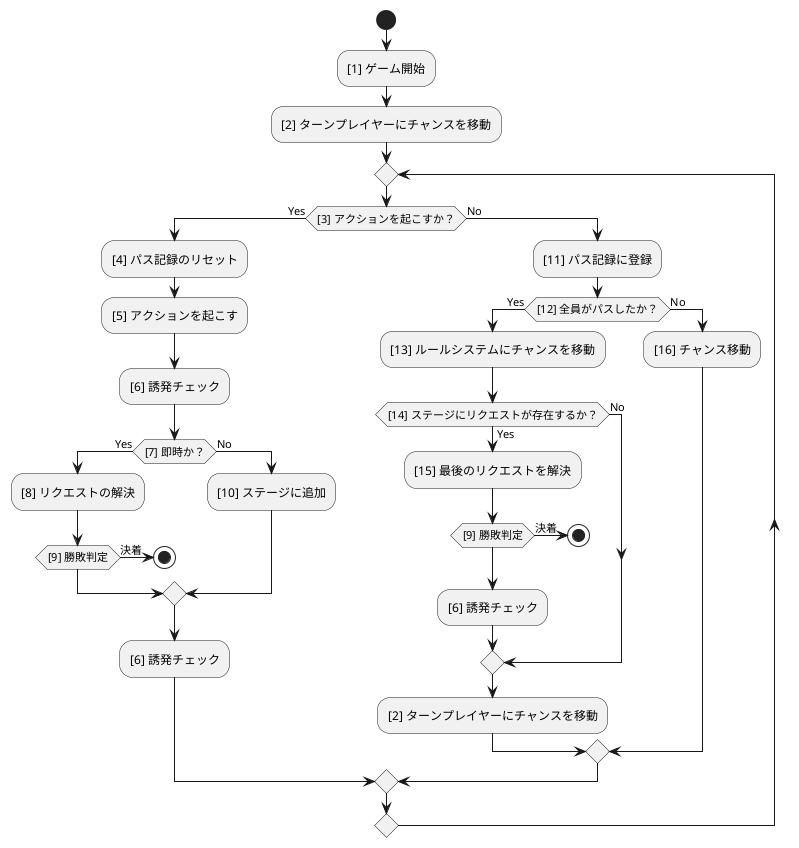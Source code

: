 @startuml
start
:[1] ゲーム開始;
:[2] ターンプレイヤーにチャンスを移動;
repeat
if ([3] アクションを起こすか？) then (Yes)
    :[4] パス記録のリセット;
    :[5] アクションを起こす;
    :[6] 誘発チェック;
    if ([7] 即時か？) then (Yes)
        :[8] リクエストの解決;
        if ([9] 勝敗判定) then (決着)
            stop
        endif
    else (No)
        :[10] ステージに追加;
    endif
    :[6] 誘発チェック;
else (No)
    :[11] パス記録に登録;
    if ([12] 全員がパスしたか？) then (Yes)
        :[13] ルールシステムにチャンスを移動;
        if ([14] ステージにリクエストが存在するか？) then (Yes)
            :[15] 最後のリクエストを解決;
            if ([9] 勝敗判定) then (決着)
                stop
            endif
            :[6] 誘発チェック;
        else (No)
        endif
        :[2] ターンプレイヤーにチャンスを移動;
    else (No)
        :[16] チャンス移動;
    endif
endif
repeat while()
@enduml